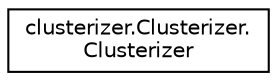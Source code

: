 digraph "Graphical Class Hierarchy"
{
  edge [fontname="Helvetica",fontsize="10",labelfontname="Helvetica",labelfontsize="10"];
  node [fontname="Helvetica",fontsize="10",shape=record];
  rankdir="LR";
  Node1 [label="clusterizer.Clusterizer.\lClusterizer",height=0.2,width=0.4,color="black", fillcolor="white", style="filled",URL="$classclusterizer_1_1Clusterizer_1_1Clusterizer.html"];
}
